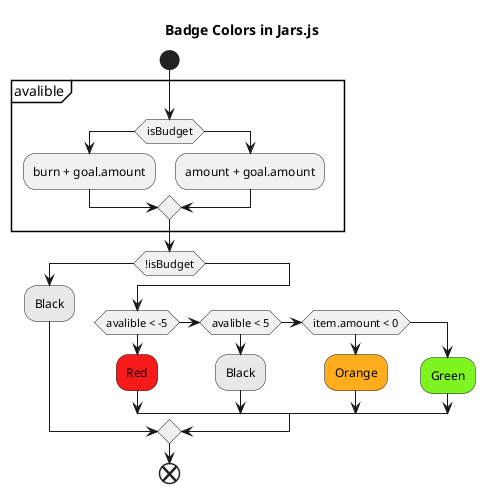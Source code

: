 @startuml

title: Badge Colors in Jars.js

start
partition avalible {
  if (isBudget)
    :burn + goal.amount;
  else
    :amount + goal.amount;
  endif
}

if (!isBudget)
#e8e8e8:Black;
else

if (avalible < -5)
#f71a1a:Red;
else if (avalible < 5)
#e8e8e8:Black;
else if (item.amount < 0)
#ffac1d:Orange;
else
#7ef421:Green;
endif

endif
end
@enduml
